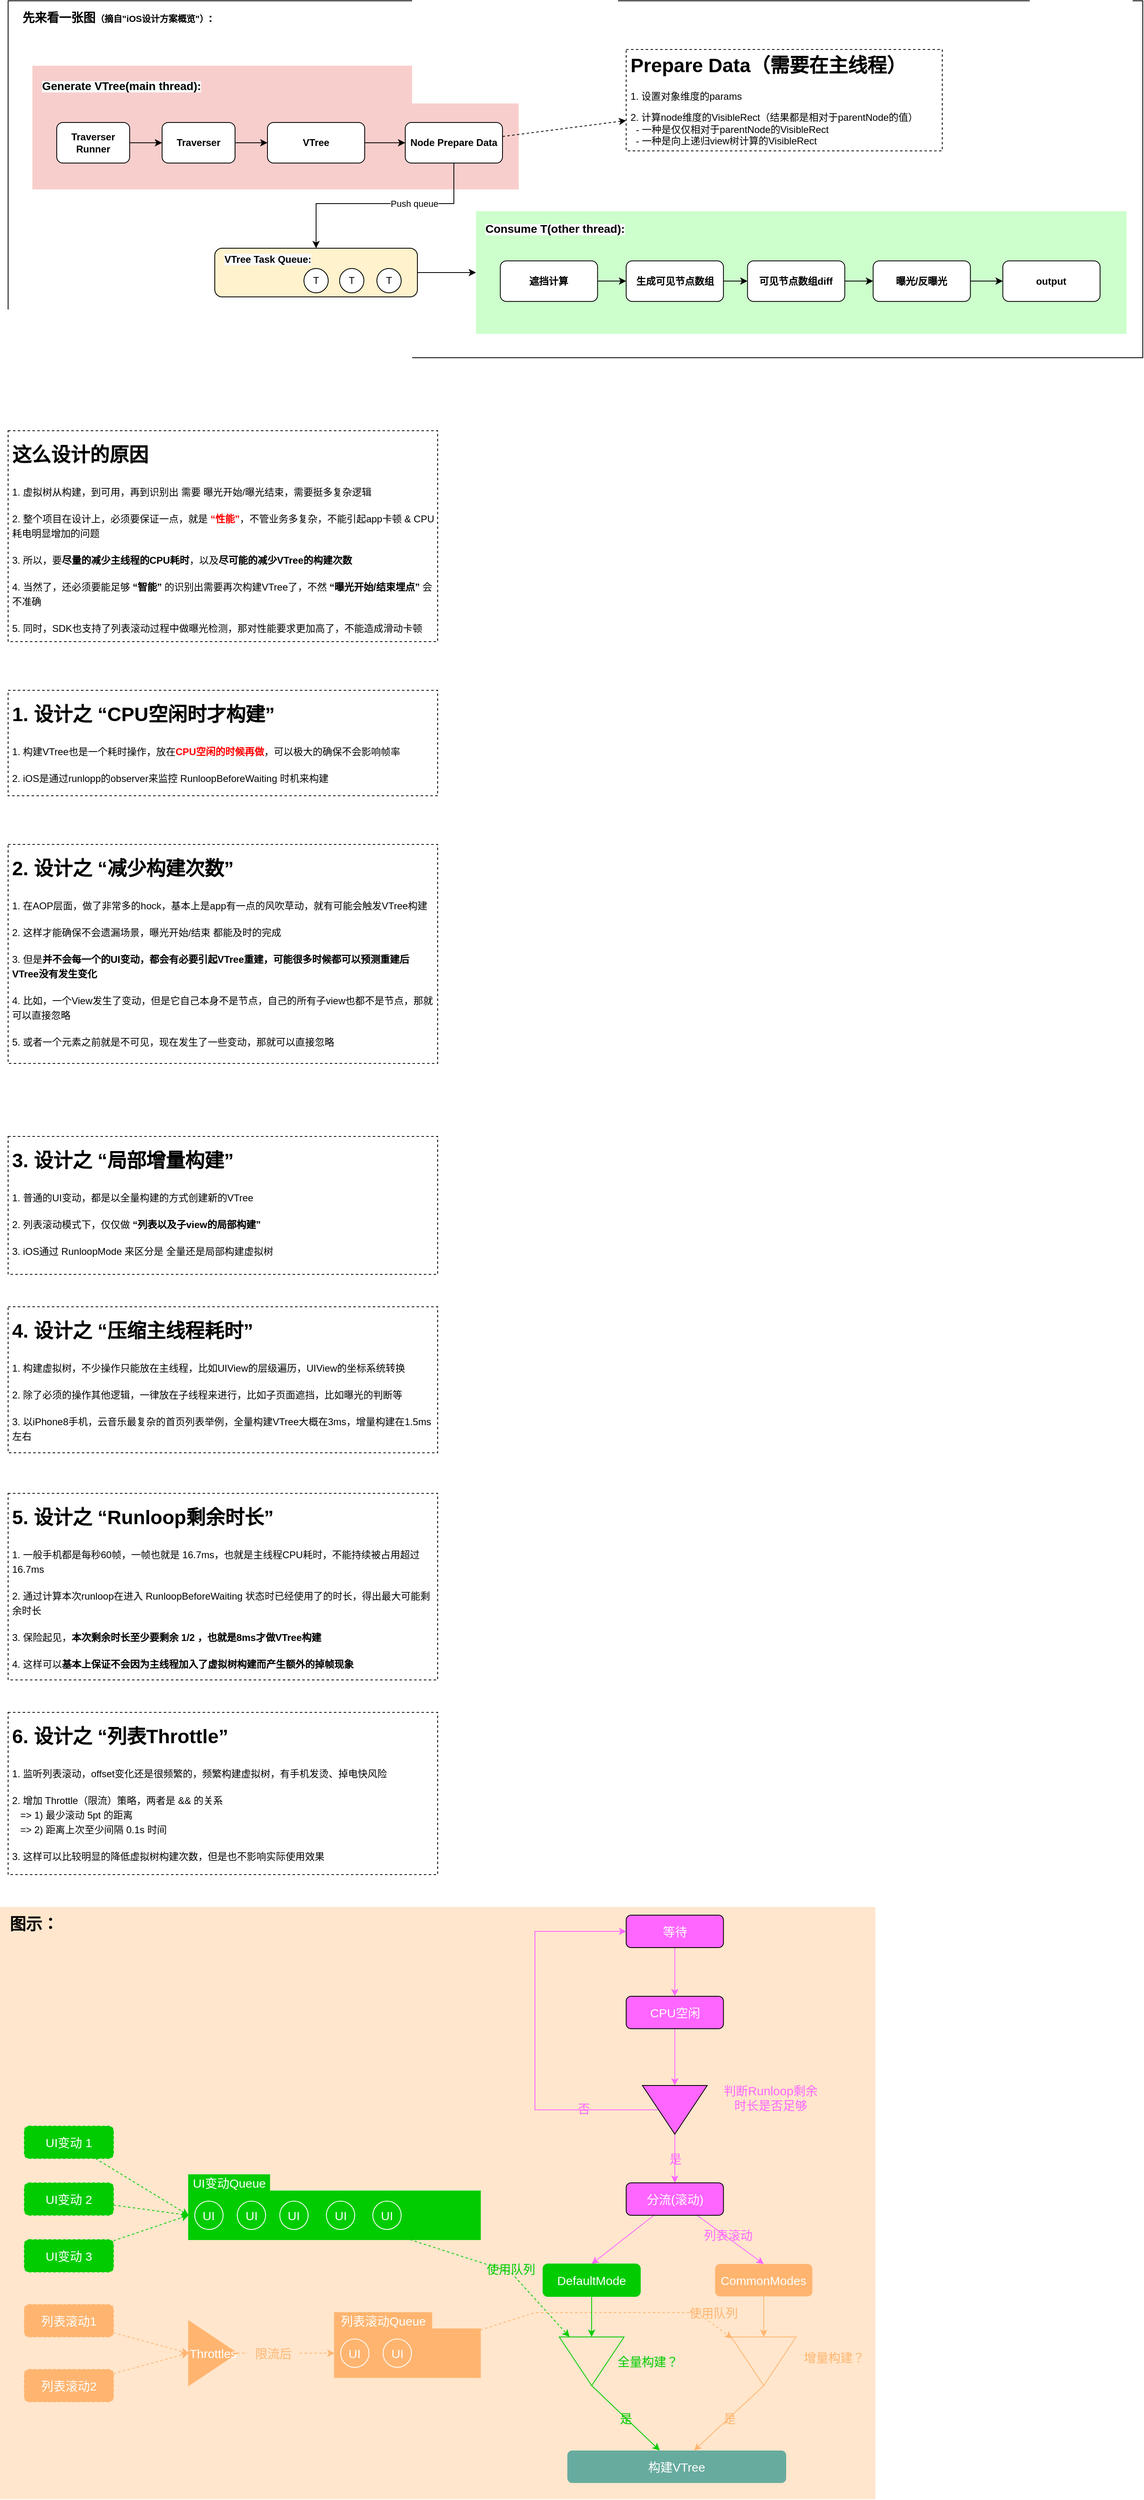 <mxfile version="20.2.3" type="device"><diagram id="L4FBNL-UVDjdbO8Y7trN" name="Page-1"><mxGraphModel dx="1193" dy="852" grid="1" gridSize="10" guides="1" tooltips="1" connect="1" arrows="1" fold="1" page="1" pageScale="1" pageWidth="827" pageHeight="1169" math="0" shadow="0"><root><mxCell id="0"/><mxCell id="1" parent="0"/><mxCell id="hzlUUfZDoiTQ5_s8J0j7-102" value="" style="rounded=0;whiteSpace=wrap;html=1;fontSize=15;align=center;strokeColor=none;fillColor=#FFE6CC;" parent="1" vertex="1"><mxGeometry x="30" y="2390" width="1080" height="730" as="geometry"/></mxCell><mxCell id="hzlUUfZDoiTQ5_s8J0j7-34" value="" style="rounded=0;whiteSpace=wrap;html=1;" parent="1" vertex="1"><mxGeometry x="40" y="40" width="1400" height="440" as="geometry"/></mxCell><mxCell id="hzlUUfZDoiTQ5_s8J0j7-2" value="&lt;b style=&quot;font-size: 15px&quot;&gt;先来看一张图&lt;/b&gt;&lt;b&gt;&lt;font style=&quot;font-size: 11px&quot;&gt;（摘自&quot;iOS设计方案概览&quot;）&lt;/font&gt;&lt;/b&gt;&lt;b style=&quot;font-size: 15px&quot;&gt;:&lt;/b&gt;" style="text;html=1;strokeColor=none;fillColor=none;align=center;verticalAlign=middle;whiteSpace=wrap;rounded=0;fontSize=15;" parent="1" vertex="1"><mxGeometry x="40" y="40" width="270" height="40" as="geometry"/></mxCell><mxCell id="hzlUUfZDoiTQ5_s8J0j7-4" value="" style="rounded=0;whiteSpace=wrap;html=1;dashed=1;fillColor=#F8CECC;strokeColor=none;" parent="1" vertex="1"><mxGeometry x="70" y="120" width="600" height="152.5" as="geometry"/></mxCell><mxCell id="hzlUUfZDoiTQ5_s8J0j7-5" style="edgeStyle=orthogonalEdgeStyle;rounded=0;orthogonalLoop=1;jettySize=auto;html=1;" parent="1" source="hzlUUfZDoiTQ5_s8J0j7-6" target="hzlUUfZDoiTQ5_s8J0j7-8" edge="1"><mxGeometry relative="1" as="geometry"/></mxCell><mxCell id="hzlUUfZDoiTQ5_s8J0j7-6" value="&lt;b&gt;Traverser&lt;br&gt;Runner&lt;/b&gt;" style="rounded=1;whiteSpace=wrap;html=1;" parent="1" vertex="1"><mxGeometry x="100" y="190" width="90" height="50" as="geometry"/></mxCell><mxCell id="hzlUUfZDoiTQ5_s8J0j7-7" style="edgeStyle=orthogonalEdgeStyle;rounded=0;orthogonalLoop=1;jettySize=auto;html=1;" parent="1" source="hzlUUfZDoiTQ5_s8J0j7-8" target="hzlUUfZDoiTQ5_s8J0j7-12" edge="1"><mxGeometry relative="1" as="geometry"/></mxCell><mxCell id="hzlUUfZDoiTQ5_s8J0j7-8" value="&lt;b&gt;Traverser&lt;/b&gt;" style="rounded=1;whiteSpace=wrap;html=1;" parent="1" vertex="1"><mxGeometry x="230" y="190" width="90" height="50" as="geometry"/></mxCell><mxCell id="hzlUUfZDoiTQ5_s8J0j7-9" style="edgeStyle=elbowEdgeStyle;rounded=0;orthogonalLoop=1;jettySize=auto;html=1;entryX=0.5;entryY=0;entryDx=0;entryDy=0;elbow=vertical;exitX=0.5;exitY=1;exitDx=0;exitDy=0;" parent="1" source="hzlUUfZDoiTQ5_s8J0j7-24" target="hzlUUfZDoiTQ5_s8J0j7-14" edge="1"><mxGeometry relative="1" as="geometry"><Array as="points"><mxPoint x="510" y="290"/><mxPoint x="570" y="300"/></Array></mxGeometry></mxCell><mxCell id="hzlUUfZDoiTQ5_s8J0j7-10" value="Push queue" style="edgeLabel;html=1;align=center;verticalAlign=middle;resizable=0;points=[];" parent="hzlUUfZDoiTQ5_s8J0j7-9" vertex="1" connectable="0"><mxGeometry x="-0.17" relative="1" as="geometry"><mxPoint x="15" as="offset"/></mxGeometry></mxCell><mxCell id="hzlUUfZDoiTQ5_s8J0j7-11" style="edgeStyle=elbowEdgeStyle;rounded=0;orthogonalLoop=1;jettySize=auto;elbow=vertical;html=1;" parent="1" source="hzlUUfZDoiTQ5_s8J0j7-12" target="hzlUUfZDoiTQ5_s8J0j7-24" edge="1"><mxGeometry relative="1" as="geometry"/></mxCell><mxCell id="hzlUUfZDoiTQ5_s8J0j7-12" value="&lt;b&gt;VTree&lt;/b&gt;" style="rounded=1;whiteSpace=wrap;html=1;" parent="1" vertex="1"><mxGeometry x="360" y="190" width="120" height="50" as="geometry"/></mxCell><mxCell id="hzlUUfZDoiTQ5_s8J0j7-13" style="edgeStyle=elbowEdgeStyle;rounded=0;orthogonalLoop=1;jettySize=auto;elbow=vertical;html=1;entryX=0;entryY=0.5;entryDx=0;entryDy=0;" parent="1" source="hzlUUfZDoiTQ5_s8J0j7-14" target="hzlUUfZDoiTQ5_s8J0j7-19" edge="1"><mxGeometry relative="1" as="geometry"/></mxCell><mxCell id="hzlUUfZDoiTQ5_s8J0j7-14" value="" style="rounded=1;whiteSpace=wrap;html=1;fillColor=#FFF2CC;" parent="1" vertex="1"><mxGeometry x="295" y="345" width="250" height="60" as="geometry"/></mxCell><mxCell id="hzlUUfZDoiTQ5_s8J0j7-15" value="&lt;b style=&quot;color: rgb(0 , 0 , 0) ; font-family: &amp;#34;helvetica&amp;#34; ; font-size: 12px ; font-style: normal ; letter-spacing: normal ; text-align: center ; text-indent: 0px ; text-transform: none ; word-spacing: 0px ; background-color: rgb(248 , 249 , 250)&quot;&gt;VTree Task Queue:&lt;/b&gt;" style="text;whiteSpace=wrap;html=1;" parent="1" vertex="1"><mxGeometry x="305" y="345" width="130" height="30" as="geometry"/></mxCell><mxCell id="hzlUUfZDoiTQ5_s8J0j7-16" value="T" style="ellipse;whiteSpace=wrap;html=1;aspect=fixed;" parent="1" vertex="1"><mxGeometry x="405" y="370" width="30" height="30" as="geometry"/></mxCell><mxCell id="hzlUUfZDoiTQ5_s8J0j7-17" value="T" style="ellipse;whiteSpace=wrap;html=1;aspect=fixed;" parent="1" vertex="1"><mxGeometry x="449" y="370" width="30" height="30" as="geometry"/></mxCell><mxCell id="hzlUUfZDoiTQ5_s8J0j7-18" value="T" style="ellipse;whiteSpace=wrap;html=1;aspect=fixed;" parent="1" vertex="1"><mxGeometry x="495" y="370" width="30" height="30" as="geometry"/></mxCell><mxCell id="hzlUUfZDoiTQ5_s8J0j7-19" value="" style="rounded=0;whiteSpace=wrap;html=1;dashed=1;fillColor=#CCFFCC;strokeColor=none;" parent="1" vertex="1"><mxGeometry x="617.3" y="299.38" width="802.7" height="151.25" as="geometry"/></mxCell><mxCell id="hzlUUfZDoiTQ5_s8J0j7-20" value="&lt;b style=&quot;color: rgb(0 , 0 , 0) ; font-family: &amp;#34;helvetica&amp;#34; ; font-style: normal ; letter-spacing: normal ; text-align: center ; text-indent: 0px ; text-transform: none ; word-spacing: 0px ; background-color: rgb(248 , 249 , 250)&quot;&gt;&lt;font style=&quot;font-size: 14px&quot;&gt;Consume T(other thread):&lt;/font&gt;&lt;/b&gt;" style="text;whiteSpace=wrap;html=1;" parent="1" vertex="1"><mxGeometry x="627.3" y="305.63" width="220" height="30" as="geometry"/></mxCell><mxCell id="hzlUUfZDoiTQ5_s8J0j7-21" style="edgeStyle=elbowEdgeStyle;rounded=0;orthogonalLoop=1;jettySize=auto;elbow=vertical;html=1;" parent="1" source="hzlUUfZDoiTQ5_s8J0j7-22" target="hzlUUfZDoiTQ5_s8J0j7-27" edge="1"><mxGeometry relative="1" as="geometry"/></mxCell><mxCell id="hzlUUfZDoiTQ5_s8J0j7-22" value="&lt;b&gt;遮挡计算&lt;/b&gt;" style="rounded=1;whiteSpace=wrap;html=1;" parent="1" vertex="1"><mxGeometry x="647.3" y="360.63" width="120" height="50" as="geometry"/></mxCell><mxCell id="hzlUUfZDoiTQ5_s8J0j7-23" style="rounded=0;orthogonalLoop=1;jettySize=auto;html=1;dashed=1;" parent="1" source="hzlUUfZDoiTQ5_s8J0j7-24" target="hzlUUfZDoiTQ5_s8J0j7-33" edge="1"><mxGeometry relative="1" as="geometry"/></mxCell><mxCell id="hzlUUfZDoiTQ5_s8J0j7-24" value="&lt;b&gt;Node Prepare Data&lt;/b&gt;" style="rounded=1;whiteSpace=wrap;html=1;" parent="1" vertex="1"><mxGeometry x="530" y="190" width="120" height="50" as="geometry"/></mxCell><mxCell id="hzlUUfZDoiTQ5_s8J0j7-25" value="&lt;b style=&quot;color: rgb(0 , 0 , 0) ; font-family: &amp;#34;helvetica&amp;#34; ; font-style: normal ; letter-spacing: normal ; text-align: center ; text-indent: 0px ; text-transform: none ; word-spacing: 0px ; background-color: rgb(248 , 249 , 250)&quot;&gt;&lt;font style=&quot;font-size: 14px&quot;&gt;Generate VTree(main thread):&lt;/font&gt;&lt;/b&gt;" style="text;whiteSpace=wrap;html=1;" parent="1" vertex="1"><mxGeometry x="80" y="130" width="200" height="30" as="geometry"/></mxCell><mxCell id="hzlUUfZDoiTQ5_s8J0j7-26" style="edgeStyle=elbowEdgeStyle;rounded=0;orthogonalLoop=1;jettySize=auto;elbow=vertical;html=1;" parent="1" source="hzlUUfZDoiTQ5_s8J0j7-27" target="hzlUUfZDoiTQ5_s8J0j7-29" edge="1"><mxGeometry relative="1" as="geometry"/></mxCell><mxCell id="hzlUUfZDoiTQ5_s8J0j7-27" value="&lt;b&gt;生成可见节点数组&lt;/b&gt;" style="rounded=1;whiteSpace=wrap;html=1;" parent="1" vertex="1"><mxGeometry x="802.6" y="360.63" width="120" height="50" as="geometry"/></mxCell><mxCell id="hzlUUfZDoiTQ5_s8J0j7-28" style="edgeStyle=elbowEdgeStyle;rounded=0;orthogonalLoop=1;jettySize=auto;elbow=vertical;html=1;" parent="1" source="hzlUUfZDoiTQ5_s8J0j7-29" target="hzlUUfZDoiTQ5_s8J0j7-31" edge="1"><mxGeometry relative="1" as="geometry"/></mxCell><mxCell id="hzlUUfZDoiTQ5_s8J0j7-29" value="&lt;b&gt;可见节点数组diff&lt;/b&gt;" style="rounded=1;whiteSpace=wrap;html=1;" parent="1" vertex="1"><mxGeometry x="952.3" y="360.63" width="120" height="50" as="geometry"/></mxCell><mxCell id="hzlUUfZDoiTQ5_s8J0j7-30" style="edgeStyle=elbowEdgeStyle;rounded=0;orthogonalLoop=1;jettySize=auto;elbow=vertical;html=1;" parent="1" source="hzlUUfZDoiTQ5_s8J0j7-31" target="hzlUUfZDoiTQ5_s8J0j7-32" edge="1"><mxGeometry relative="1" as="geometry"/></mxCell><mxCell id="hzlUUfZDoiTQ5_s8J0j7-31" value="&lt;b&gt;曝光/反曝光&lt;/b&gt;" style="rounded=1;whiteSpace=wrap;html=1;" parent="1" vertex="1"><mxGeometry x="1107.3" y="360.63" width="120" height="50" as="geometry"/></mxCell><mxCell id="hzlUUfZDoiTQ5_s8J0j7-32" value="&lt;b&gt;output&lt;/b&gt;" style="rounded=1;whiteSpace=wrap;html=1;" parent="1" vertex="1"><mxGeometry x="1267.3" y="360.63" width="120" height="50" as="geometry"/></mxCell><mxCell id="hzlUUfZDoiTQ5_s8J0j7-33" value="&lt;h1&gt;Prepare Data（需要在主线程）&lt;/h1&gt;&lt;p&gt;1. 设置对象维度的params&lt;/p&gt;&lt;p&gt;2. 计算node维度的VisibleRect（结果都是相对于parentNode的值）&lt;br&gt;&amp;nbsp; - 一种是仅仅相对于parentNode的VisibleRect&lt;br&gt;&amp;nbsp; - 一种是向上递归view树计算的VisibleRect&lt;/p&gt;" style="text;html=1;fillColor=none;spacing=5;spacingTop=-20;whiteSpace=wrap;overflow=hidden;rounded=0;dashed=1;strokeColor=#000000;" parent="1" vertex="1"><mxGeometry x="802.6" y="100" width="390" height="125" as="geometry"/></mxCell><mxCell id="hzlUUfZDoiTQ5_s8J0j7-35" value="&lt;h1&gt;&lt;font style=&quot;font-size: 24px&quot;&gt;这么设计的原因&lt;/font&gt;&lt;/h1&gt;&lt;p&gt;&lt;font style=&quot;font-size: 12px&quot;&gt;1. 虚拟树从构建，到可用，再到识别出 需要 曝光开始/曝光结束，需要挺多复杂逻辑&lt;/font&gt;&lt;/p&gt;&lt;p&gt;&lt;font style=&quot;font-size: 12px&quot;&gt;2. 整个项目在设计上，必须要保证一点，就是 &lt;font color=&quot;#ff0000&quot; style=&quot;font-weight: bold&quot;&gt;“性能”&lt;/font&gt;，不管业务多复杂，不能引起app卡顿 &amp;amp; CPU耗电明显增加的问题&lt;/font&gt;&lt;/p&gt;&lt;p&gt;&lt;font style=&quot;font-size: 12px&quot;&gt;3. 所以，要&lt;b&gt;尽量的减少主线程的CPU耗时&lt;/b&gt;，以及&lt;b&gt;尽可能的减少VTree的构建次数&lt;/b&gt;&lt;/font&gt;&lt;/p&gt;&lt;p&gt;&lt;font style=&quot;font-size: 12px&quot;&gt;4. 当然了，还必须要能足够 &lt;b&gt;“智能”&lt;/b&gt; 的识别出需要再次构建VTree了，不然 &lt;b&gt;“曝光开始/结束埋点”&lt;/b&gt; 会不准确&lt;/font&gt;&lt;/p&gt;&lt;p&gt;&lt;font style=&quot;font-size: 12px&quot;&gt;5. 同时，SDK也支持了列表滚动过程中做曝光检测，那对性能要求更加高了，不能造成滑动卡顿&lt;/font&gt;&lt;/p&gt;" style="text;html=1;fillColor=none;spacing=5;spacingTop=-20;whiteSpace=wrap;overflow=hidden;rounded=0;fontSize=15;align=left;strokeColor=#000000;dashed=1;" parent="1" vertex="1"><mxGeometry x="40" y="570" width="530" height="260" as="geometry"/></mxCell><mxCell id="hzlUUfZDoiTQ5_s8J0j7-36" value="&lt;h1&gt;&lt;font style=&quot;font-size: 24px&quot;&gt;1. 设计之 “CPU空闲时才构建”&lt;/font&gt;&lt;/h1&gt;&lt;p&gt;&lt;font style=&quot;font-size: 12px&quot;&gt;1. 构建VTree也是一个耗时操作，放在&lt;b&gt;&lt;font color=&quot;#ff0000&quot;&gt;CPU空闲的时候再做&lt;/font&gt;&lt;/b&gt;，可以极大的确保不会影响帧率&lt;/font&gt;&lt;/p&gt;&lt;p&gt;&lt;font style=&quot;font-size: 12px&quot;&gt;2. iOS是通过runlopp的observer来监控 RunloopBeforeWaiting 时机来构建&lt;/font&gt;&lt;/p&gt;" style="text;html=1;fillColor=none;spacing=5;spacingTop=-20;whiteSpace=wrap;overflow=hidden;rounded=0;fontSize=15;align=left;strokeColor=#000000;dashed=1;" parent="1" vertex="1"><mxGeometry x="40" y="890" width="530" height="130" as="geometry"/></mxCell><mxCell id="hzlUUfZDoiTQ5_s8J0j7-37" value="&lt;h1&gt;&lt;font style=&quot;font-size: 24px&quot;&gt;2. 设计之 “减少构建次数”&lt;/font&gt;&lt;/h1&gt;&lt;p&gt;&lt;font style=&quot;font-size: 12px&quot;&gt;1. 在AOP层面，做了非常多的hock，基本上是app有一点的风吹草动，就有可能会触发VTree构建&lt;/font&gt;&lt;/p&gt;&lt;p&gt;&lt;font style=&quot;font-size: 12px&quot;&gt;2. 这样才能确保不会遗漏场景，曝光开始/结束 都能及时的完成&lt;/font&gt;&lt;/p&gt;&lt;p&gt;&lt;font style=&quot;font-size: 12px&quot;&gt;3. 但是&lt;b&gt;并不会每一个的UI变动，都会有必要引起VTree重建，可能很多时候都可以预测重建后VTree没有发生变化&lt;/b&gt;&lt;/font&gt;&lt;/p&gt;&lt;p&gt;&lt;font style=&quot;font-size: 12px&quot;&gt;4. 比如，一个View发生了变动，但是它自己本身不是节点，自己的所有子view也都不是节点，那就可以直接忽略&lt;/font&gt;&lt;/p&gt;&lt;p&gt;&lt;font style=&quot;font-size: 12px&quot;&gt;5. 或者一个元素之前就是不可见，现在发生了一些变动，那就可以直接忽略&lt;/font&gt;&lt;/p&gt;" style="text;html=1;fillColor=none;spacing=5;spacingTop=-20;whiteSpace=wrap;overflow=hidden;rounded=0;fontSize=15;align=left;strokeColor=#000000;dashed=1;" parent="1" vertex="1"><mxGeometry x="40" y="1080" width="530" height="270" as="geometry"/></mxCell><mxCell id="hzlUUfZDoiTQ5_s8J0j7-38" value="&lt;h1&gt;&lt;font style=&quot;font-size: 24px&quot;&gt;3. 设计之 “局部增量构建”&lt;/font&gt;&lt;/h1&gt;&lt;p&gt;&lt;font style=&quot;font-size: 12px&quot;&gt;1. 普通的UI变动，都是以全量构建的方式创建新的VTree&lt;/font&gt;&lt;/p&gt;&lt;p&gt;&lt;font style=&quot;font-size: 12px&quot;&gt;2. 列表滚动模式下，仅仅做 &lt;b&gt;“列表以及子view的局部构建”&amp;nbsp;&lt;/b&gt;&lt;/font&gt;&lt;/p&gt;&lt;p&gt;&lt;font style=&quot;font-size: 12px&quot;&gt;3. iOS通过 RunloopMode 来区分是 全量还是局部构建虚拟树&lt;/font&gt;&lt;/p&gt;" style="text;html=1;fillColor=none;spacing=5;spacingTop=-20;whiteSpace=wrap;overflow=hidden;rounded=0;fontSize=15;align=left;strokeColor=#000000;dashed=1;" parent="1" vertex="1"><mxGeometry x="40" y="1440" width="530" height="170" as="geometry"/></mxCell><mxCell id="hzlUUfZDoiTQ5_s8J0j7-39" value="&lt;h1&gt;&lt;font style=&quot;font-size: 24px&quot;&gt;4. 设计之 “压缩主线程耗时”&lt;/font&gt;&lt;/h1&gt;&lt;p&gt;&lt;font style=&quot;font-size: 12px&quot;&gt;1. 构建虚拟树，不少操作只能放在主线程，比如UIView的层级遍历，UIView的坐标系统转换&lt;br&gt;&lt;/font&gt;&lt;/p&gt;&lt;p&gt;&lt;font style=&quot;font-size: 12px&quot;&gt;2. 除了必须的操作其他逻辑，一律放在子线程来进行，比如子页面遮挡，比如曝光的判断等&lt;/font&gt;&lt;/p&gt;&lt;p&gt;&lt;font style=&quot;font-size: 12px&quot;&gt;3. 以iPhone8手机，云音乐最复杂的首页列表举例，全量构建VTree大概在3ms，增量构建在1.5ms左右&lt;/font&gt;&lt;/p&gt;" style="text;html=1;fillColor=none;spacing=5;spacingTop=-20;whiteSpace=wrap;overflow=hidden;rounded=0;fontSize=15;align=left;strokeColor=#000000;dashed=1;" parent="1" vertex="1"><mxGeometry x="40" y="1650" width="530" height="180" as="geometry"/></mxCell><mxCell id="hzlUUfZDoiTQ5_s8J0j7-40" value="&lt;h1&gt;&lt;font style=&quot;font-size: 24px&quot;&gt;5. 设计之 “Runloop剩余时长”&lt;/font&gt;&lt;/h1&gt;&lt;p&gt;&lt;font style=&quot;font-size: 12px&quot;&gt;1. 一般手机都是每秒60帧，一帧也就是 16.7ms，也就是主线程CPU耗时，不能持续被占用超过16.7ms&lt;/font&gt;&lt;/p&gt;&lt;p&gt;&lt;font style=&quot;font-size: 12px&quot;&gt;2. 通过计算本次runloop在进入 RunloopBeforeWaiting 状态时已经使用了的时长，得出最大可能剩余时长&lt;/font&gt;&lt;/p&gt;&lt;p&gt;&lt;font style=&quot;font-size: 12px&quot;&gt;3. 保险起见，&lt;b&gt;本次剩余时长至少要剩余 1/2 ，也就是8ms才做VTree构建&lt;/b&gt;&lt;/font&gt;&lt;/p&gt;&lt;p&gt;&lt;font style=&quot;font-size: 12px&quot;&gt;4. 这样可以&lt;b&gt;基本上保证不会因为主线程加入了虚拟树构建而产生额外的掉帧现象&lt;/b&gt;&lt;/font&gt;&lt;/p&gt;" style="text;html=1;fillColor=none;spacing=5;spacingTop=-20;whiteSpace=wrap;overflow=hidden;rounded=0;fontSize=15;align=left;strokeColor=#000000;dashed=1;" parent="1" vertex="1"><mxGeometry x="40" y="1880" width="530" height="230" as="geometry"/></mxCell><mxCell id="hzlUUfZDoiTQ5_s8J0j7-61" style="rounded=0;orthogonalLoop=1;jettySize=auto;html=1;entryX=0;entryY=0.5;entryDx=0;entryDy=0;fontSize=15;dashed=1;fontColor=#FFFFFF;labelBackgroundColor=#ffffff;strokeColor=#00CC00;" parent="1" source="hzlUUfZDoiTQ5_s8J0j7-41" target="hzlUUfZDoiTQ5_s8J0j7-46" edge="1"><mxGeometry relative="1" as="geometry"/></mxCell><mxCell id="hzlUUfZDoiTQ5_s8J0j7-41" value="UI变动 1" style="rounded=1;whiteSpace=wrap;html=1;dashed=1;fontSize=15;align=center;fontColor=#FFFFFF;labelBackgroundColor=none;strokeColor=#00CC00;fillColor=#00CC00;" parent="1" vertex="1"><mxGeometry x="60.0" y="2660" width="110" height="40" as="geometry"/></mxCell><mxCell id="hzlUUfZDoiTQ5_s8J0j7-62" style="edgeStyle=none;rounded=0;orthogonalLoop=1;jettySize=auto;html=1;entryX=0;entryY=0.5;entryDx=0;entryDy=0;dashed=1;fontSize=15;fontColor=#FFFFFF;labelBackgroundColor=#ffffff;strokeColor=#00CC00;" parent="1" source="hzlUUfZDoiTQ5_s8J0j7-42" target="hzlUUfZDoiTQ5_s8J0j7-46" edge="1"><mxGeometry relative="1" as="geometry"/></mxCell><mxCell id="hzlUUfZDoiTQ5_s8J0j7-42" value="UI变动 2" style="rounded=1;whiteSpace=wrap;html=1;dashed=1;fontSize=15;align=center;fontColor=#FFFFFF;labelBackgroundColor=none;strokeColor=#00CC00;fillColor=#00CC00;" parent="1" vertex="1"><mxGeometry x="60.0" y="2730" width="110" height="40" as="geometry"/></mxCell><mxCell id="hzlUUfZDoiTQ5_s8J0j7-63" style="edgeStyle=none;rounded=0;orthogonalLoop=1;jettySize=auto;html=1;entryX=0;entryY=0.5;entryDx=0;entryDy=0;dashed=1;fontSize=15;fontColor=#FFFFFF;labelBackgroundColor=#ffffff;strokeColor=#00CC00;" parent="1" source="hzlUUfZDoiTQ5_s8J0j7-43" target="hzlUUfZDoiTQ5_s8J0j7-46" edge="1"><mxGeometry relative="1" as="geometry"/></mxCell><mxCell id="hzlUUfZDoiTQ5_s8J0j7-43" value="UI变动 3" style="rounded=1;whiteSpace=wrap;html=1;dashed=1;fontSize=15;align=center;fontColor=#FFFFFF;labelBackgroundColor=none;strokeColor=#00CC00;fillColor=#00CC00;" parent="1" vertex="1"><mxGeometry x="60.0" y="2800" width="110" height="40" as="geometry"/></mxCell><mxCell id="hzlUUfZDoiTQ5_s8J0j7-64" style="edgeStyle=none;rounded=0;orthogonalLoop=1;jettySize=auto;html=1;entryX=0;entryY=0.5;entryDx=0;entryDy=0;dashed=1;fontSize=15;strokeColor=#FFB570;fontColor=#FFFFFF;" parent="1" source="hzlUUfZDoiTQ5_s8J0j7-44" target="hzlUUfZDoiTQ5_s8J0j7-66" edge="1"><mxGeometry relative="1" as="geometry"/></mxCell><mxCell id="hzlUUfZDoiTQ5_s8J0j7-44" value="列表滚动1" style="rounded=1;whiteSpace=wrap;html=1;dashed=1;fontSize=15;align=center;strokeColor=#FFB570;fillColor=#FFB570;fontColor=#FFFFFF;" parent="1" vertex="1"><mxGeometry x="60.0" y="2880" width="110" height="40" as="geometry"/></mxCell><mxCell id="hzlUUfZDoiTQ5_s8J0j7-65" style="edgeStyle=none;rounded=0;orthogonalLoop=1;jettySize=auto;html=1;entryX=0;entryY=0.5;entryDx=0;entryDy=0;dashed=1;fontSize=15;strokeColor=#FFB570;fontColor=#FFFFFF;" parent="1" source="hzlUUfZDoiTQ5_s8J0j7-45" target="hzlUUfZDoiTQ5_s8J0j7-66" edge="1"><mxGeometry relative="1" as="geometry"/></mxCell><mxCell id="hzlUUfZDoiTQ5_s8J0j7-45" value="列表滚动2" style="rounded=1;whiteSpace=wrap;html=1;dashed=1;fontSize=15;align=center;strokeColor=#FFB570;fillColor=#FFB570;fontColor=#FFFFFF;" parent="1" vertex="1"><mxGeometry x="60.0" y="2960" width="110" height="40" as="geometry"/></mxCell><mxCell id="hzlUUfZDoiTQ5_s8J0j7-96" style="edgeStyle=none;rounded=0;orthogonalLoop=1;jettySize=auto;html=1;fontSize=15;dashed=1;strokeColor=#00CC00;" parent="1" source="hzlUUfZDoiTQ5_s8J0j7-46" target="hzlUUfZDoiTQ5_s8J0j7-89" edge="1"><mxGeometry relative="1" as="geometry"><Array as="points"><mxPoint x="660" y="2840"/></Array></mxGeometry></mxCell><mxCell id="hzlUUfZDoiTQ5_s8J0j7-97" value="使用队列" style="edgeLabel;html=1;align=center;verticalAlign=middle;resizable=0;points=[];fontSize=15;labelBackgroundColor=none;fontColor=#00CC00;" parent="hzlUUfZDoiTQ5_s8J0j7-96" vertex="1" connectable="0"><mxGeometry x="0.081" y="4" relative="1" as="geometry"><mxPoint as="offset"/></mxGeometry></mxCell><mxCell id="hzlUUfZDoiTQ5_s8J0j7-46" value="" style="rounded=0;whiteSpace=wrap;html=1;fontSize=15;align=center;fontColor=#FFFFFF;labelBackgroundColor=none;strokeColor=#00CC00;fillColor=#00CC00;" parent="1" vertex="1"><mxGeometry x="262.7" y="2740" width="360" height="60" as="geometry"/></mxCell><mxCell id="hzlUUfZDoiTQ5_s8J0j7-47" value="UI" style="ellipse;whiteSpace=wrap;html=1;aspect=fixed;fontSize=15;align=center;fontColor=#FFFFFF;labelBackgroundColor=none;fillColor=#00CC00;strokeColor=#FFFFFF;" parent="1" vertex="1"><mxGeometry x="270.3" y="2752.5" width="35" height="35" as="geometry"/></mxCell><mxCell id="hzlUUfZDoiTQ5_s8J0j7-48" value="UI" style="ellipse;whiteSpace=wrap;html=1;aspect=fixed;fontSize=15;align=center;fontColor=#FFFFFF;labelBackgroundColor=none;fillColor=#00CC00;strokeColor=#FFFFFF;" parent="1" vertex="1"><mxGeometry x="432.7" y="2752.5" width="35" height="35" as="geometry"/></mxCell><mxCell id="hzlUUfZDoiTQ5_s8J0j7-49" value="UI" style="ellipse;whiteSpace=wrap;html=1;aspect=fixed;fontSize=15;align=center;fontColor=#FFFFFF;labelBackgroundColor=none;fillColor=#00CC00;strokeColor=#FFFFFF;" parent="1" vertex="1"><mxGeometry x="322.7" y="2752.5" width="35" height="35" as="geometry"/></mxCell><mxCell id="hzlUUfZDoiTQ5_s8J0j7-50" value="UI" style="ellipse;whiteSpace=wrap;html=1;aspect=fixed;fontSize=15;align=center;fontColor=#FFFFFF;labelBackgroundColor=none;fillColor=#00CC00;strokeColor=#FFFFFF;" parent="1" vertex="1"><mxGeometry x="375.2" y="2752.5" width="35" height="35" as="geometry"/></mxCell><mxCell id="hzlUUfZDoiTQ5_s8J0j7-51" value="UI" style="ellipse;whiteSpace=wrap;html=1;aspect=fixed;fontSize=15;align=center;fontColor=#FFFFFF;labelBackgroundColor=none;fillColor=#00CC00;strokeColor=#FFFFFF;" parent="1" vertex="1"><mxGeometry x="490" y="2752.5" width="35" height="35" as="geometry"/></mxCell><mxCell id="hzlUUfZDoiTQ5_s8J0j7-52" value="UI变动Queue" style="text;html=1;align=center;verticalAlign=middle;whiteSpace=wrap;rounded=0;fontSize=15;fontColor=#FFFFFF;labelBackgroundColor=none;strokeColor=#00CC00;fillColor=#00CC00;" parent="1" vertex="1"><mxGeometry x="262.7" y="2720" width="100" height="20" as="geometry"/></mxCell><mxCell id="hzlUUfZDoiTQ5_s8J0j7-98" style="edgeStyle=none;rounded=0;orthogonalLoop=1;jettySize=auto;html=1;dashed=1;fontSize=15;strokeColor=#FFB570;fontColor=#FFFFFF;" parent="1" source="hzlUUfZDoiTQ5_s8J0j7-53" target="hzlUUfZDoiTQ5_s8J0j7-88" edge="1"><mxGeometry relative="1" as="geometry"><Array as="points"><mxPoint x="690" y="2890"/><mxPoint x="890" y="2890"/></Array></mxGeometry></mxCell><mxCell id="hzlUUfZDoiTQ5_s8J0j7-53" value="" style="rounded=0;whiteSpace=wrap;html=1;fontSize=15;align=center;strokeColor=#FFB570;fontColor=#FFFFFF;fillColor=#FFB570;" parent="1" vertex="1"><mxGeometry x="442.7" y="2910" width="180" height="60" as="geometry"/></mxCell><mxCell id="hzlUUfZDoiTQ5_s8J0j7-54" value="UI" style="ellipse;whiteSpace=wrap;html=1;aspect=fixed;fontSize=15;align=center;fontColor=#FFFFFF;fillColor=#FFB570;strokeColor=#FFFFFF;" parent="1" vertex="1"><mxGeometry x="450.3" y="2922.5" width="35" height="35" as="geometry"/></mxCell><mxCell id="hzlUUfZDoiTQ5_s8J0j7-56" value="UI" style="ellipse;whiteSpace=wrap;html=1;aspect=fixed;fontSize=15;align=center;fontColor=#FFFFFF;fillColor=#FFB570;strokeColor=#FFFFFF;" parent="1" vertex="1"><mxGeometry x="502.7" y="2922.5" width="35" height="35" as="geometry"/></mxCell><mxCell id="hzlUUfZDoiTQ5_s8J0j7-59" value="列表滚动Queue" style="text;html=1;align=center;verticalAlign=middle;whiteSpace=wrap;rounded=0;fontSize=15;strokeColor=#FFB570;fontColor=#FFFFFF;fillColor=#FFB570;" parent="1" vertex="1"><mxGeometry x="442.7" y="2890" width="120" height="20" as="geometry"/></mxCell><mxCell id="hzlUUfZDoiTQ5_s8J0j7-60" value="&lt;h1&gt;&lt;font style=&quot;font-size: 24px&quot;&gt;6. 设计之 “列表Throttle”&lt;/font&gt;&lt;/h1&gt;&lt;p&gt;&lt;font style=&quot;font-size: 12px&quot;&gt;1. 监听列表滚动，offset变化还是很频繁的，频繁构建虚拟树，有手机发烫、掉电快风险&lt;/font&gt;&lt;/p&gt;&lt;p&gt;&lt;font style=&quot;font-size: 12px&quot;&gt;2. 增加 Throttle（限流）策略，两者是 &amp;amp;&amp;amp; 的关系&lt;br&gt;&amp;nbsp; &amp;nbsp;=&amp;gt; 1) 最少滚动 5pt 的距离&lt;br&gt;&amp;nbsp; &amp;nbsp;=&amp;gt; 2) 距离上次至少间隔 0.1s 时间&lt;/font&gt;&lt;/p&gt;&lt;p&gt;&lt;font style=&quot;font-size: 12px&quot;&gt;3. 这样可以比较明显的降低虚拟树构建次数，但是也不影响实际使用效果&lt;/font&gt;&lt;/p&gt;" style="text;html=1;fillColor=none;spacing=5;spacingTop=-20;whiteSpace=wrap;overflow=hidden;rounded=0;fontSize=15;align=left;strokeColor=#000000;dashed=1;" parent="1" vertex="1"><mxGeometry x="40" y="2150" width="530" height="200" as="geometry"/></mxCell><mxCell id="hzlUUfZDoiTQ5_s8J0j7-67" style="edgeStyle=none;rounded=0;orthogonalLoop=1;jettySize=auto;html=1;entryX=0;entryY=0.5;entryDx=0;entryDy=0;dashed=1;fontSize=15;startArrow=none;strokeColor=#FFB570;fontColor=#FFB570;" parent="1" source="hzlUUfZDoiTQ5_s8J0j7-68" target="hzlUUfZDoiTQ5_s8J0j7-53" edge="1"><mxGeometry relative="1" as="geometry"/></mxCell><mxCell id="hzlUUfZDoiTQ5_s8J0j7-66" value="Throttles" style="triangle;whiteSpace=wrap;html=1;fontSize=15;align=center;strokeColor=#FFB570;fontColor=#FFFFFF;fillColor=#FFB570;" parent="1" vertex="1"><mxGeometry x="262.7" y="2900" width="60" height="80" as="geometry"/></mxCell><mxCell id="hzlUUfZDoiTQ5_s8J0j7-68" value="限流后" style="text;html=1;fillColor=none;align=center;verticalAlign=middle;whiteSpace=wrap;rounded=0;fontSize=15;fontColor=#FFB570;" parent="1" vertex="1"><mxGeometry x="335.2" y="2930" width="64.8" height="20" as="geometry"/></mxCell><mxCell id="hzlUUfZDoiTQ5_s8J0j7-69" value="" style="edgeStyle=none;rounded=0;orthogonalLoop=1;jettySize=auto;html=1;entryX=0;entryY=0.5;entryDx=0;entryDy=0;dashed=1;fontSize=15;endArrow=none;strokeColor=#FFB570;" parent="1" source="hzlUUfZDoiTQ5_s8J0j7-66" target="hzlUUfZDoiTQ5_s8J0j7-68" edge="1"><mxGeometry relative="1" as="geometry"><mxPoint x="322.7" y="2940" as="sourcePoint"/><mxPoint x="442.7" y="2940" as="targetPoint"/></mxGeometry></mxCell><mxCell id="hzlUUfZDoiTQ5_s8J0j7-71" style="edgeStyle=none;rounded=0;orthogonalLoop=1;jettySize=auto;html=1;fontSize=15;fontColor=#FFFFFF;strokeColor=#FF66FF;" parent="1" source="hzlUUfZDoiTQ5_s8J0j7-76" target="hzlUUfZDoiTQ5_s8J0j7-70" edge="1"><mxGeometry relative="1" as="geometry"><mxPoint x="862.6" y="2410" as="sourcePoint"/></mxGeometry></mxCell><mxCell id="hzlUUfZDoiTQ5_s8J0j7-74" style="edgeStyle=none;rounded=0;orthogonalLoop=1;jettySize=auto;html=1;fontSize=15;fontColor=#FFFFFF;strokeColor=#FF66FF;" parent="1" source="hzlUUfZDoiTQ5_s8J0j7-70" target="hzlUUfZDoiTQ5_s8J0j7-73" edge="1"><mxGeometry relative="1" as="geometry"/></mxCell><mxCell id="hzlUUfZDoiTQ5_s8J0j7-70" value="CPU空闲" style="rounded=1;whiteSpace=wrap;html=1;fontSize=15;strokeColor=#000000;align=center;fontColor=#FFFFFF;fillColor=#FF66FF;" parent="1" vertex="1"><mxGeometry x="802.6" y="2500" width="120" height="40" as="geometry"/></mxCell><mxCell id="hzlUUfZDoiTQ5_s8J0j7-77" style="edgeStyle=none;rounded=0;orthogonalLoop=1;jettySize=auto;html=1;entryX=0;entryY=0.5;entryDx=0;entryDy=0;fontSize=15;fontColor=#FFFFFF;strokeColor=#FF66FF;" parent="1" source="hzlUUfZDoiTQ5_s8J0j7-73" target="hzlUUfZDoiTQ5_s8J0j7-76" edge="1"><mxGeometry relative="1" as="geometry"><Array as="points"><mxPoint x="690" y="2640"/><mxPoint x="690" y="2420"/></Array></mxGeometry></mxCell><mxCell id="hzlUUfZDoiTQ5_s8J0j7-78" value="否" style="edgeLabel;html=1;align=center;verticalAlign=middle;resizable=0;points=[];fontSize=15;labelBackgroundColor=none;fontColor=#FF66FF;" parent="hzlUUfZDoiTQ5_s8J0j7-77" vertex="1" connectable="0"><mxGeometry x="-0.618" y="-2" relative="1" as="geometry"><mxPoint as="offset"/></mxGeometry></mxCell><mxCell id="hzlUUfZDoiTQ5_s8J0j7-80" value="是" style="edgeStyle=none;rounded=0;orthogonalLoop=1;jettySize=auto;html=1;fontSize=15;strokeColor=#FF66FF;labelBackgroundColor=none;fontColor=#FF66FF;" parent="1" source="hzlUUfZDoiTQ5_s8J0j7-73" target="hzlUUfZDoiTQ5_s8J0j7-79" edge="1"><mxGeometry relative="1" as="geometry"/></mxCell><mxCell id="hzlUUfZDoiTQ5_s8J0j7-73" value="" style="triangle;whiteSpace=wrap;html=1;fontSize=15;strokeColor=#000000;align=center;rotation=90;fontColor=#FFFFFF;fillColor=#FF66FF;" parent="1" vertex="1"><mxGeometry x="832.6" y="2600" width="60" height="80" as="geometry"/></mxCell><mxCell id="hzlUUfZDoiTQ5_s8J0j7-75" value="判断Runloop剩余&lt;br&gt;时长是否足够" style="text;html=1;strokeColor=none;fillColor=none;align=center;verticalAlign=middle;whiteSpace=wrap;rounded=0;fontSize=15;fontColor=#FF66FF;" parent="1" vertex="1"><mxGeometry x="912.3" y="2600" width="137.7" height="50" as="geometry"/></mxCell><mxCell id="hzlUUfZDoiTQ5_s8J0j7-76" value="等待" style="rounded=1;whiteSpace=wrap;html=1;fontSize=15;strokeColor=#000000;align=center;fontColor=#FFFFFF;fillColor=#FF66FF;" parent="1" vertex="1"><mxGeometry x="802.6" y="2400" width="120" height="40" as="geometry"/></mxCell><mxCell id="hzlUUfZDoiTQ5_s8J0j7-83" style="edgeStyle=none;rounded=0;orthogonalLoop=1;jettySize=auto;html=1;entryX=0.5;entryY=0;entryDx=0;entryDy=0;fontSize=15;strokeColor=#FF66FF;" parent="1" source="hzlUUfZDoiTQ5_s8J0j7-79" target="hzlUUfZDoiTQ5_s8J0j7-81" edge="1"><mxGeometry relative="1" as="geometry"/></mxCell><mxCell id="hzlUUfZDoiTQ5_s8J0j7-84" style="edgeStyle=none;rounded=0;orthogonalLoop=1;jettySize=auto;html=1;entryX=0.5;entryY=0;entryDx=0;entryDy=0;fontSize=15;strokeColor=#FF66FF;" parent="1" source="hzlUUfZDoiTQ5_s8J0j7-79" target="hzlUUfZDoiTQ5_s8J0j7-82" edge="1"><mxGeometry relative="1" as="geometry"/></mxCell><mxCell id="hzlUUfZDoiTQ5_s8J0j7-85" value="列表滚动" style="edgeLabel;html=1;align=center;verticalAlign=middle;resizable=0;points=[];fontSize=15;fontColor=#FF66FF;labelBackgroundColor=none;" parent="hzlUUfZDoiTQ5_s8J0j7-84" vertex="1" connectable="0"><mxGeometry x="-0.12" y="3" relative="1" as="geometry"><mxPoint as="offset"/></mxGeometry></mxCell><mxCell id="hzlUUfZDoiTQ5_s8J0j7-79" value="分流(滚动)" style="rounded=1;whiteSpace=wrap;html=1;fontSize=15;strokeColor=#000000;align=center;fontColor=#FFFFFF;fillColor=#FF66FF;" parent="1" vertex="1"><mxGeometry x="802.6" y="2730" width="120" height="40" as="geometry"/></mxCell><mxCell id="hzlUUfZDoiTQ5_s8J0j7-92" style="edgeStyle=none;rounded=0;orthogonalLoop=1;jettySize=auto;html=1;fontSize=15;strokeColor=#00CC00;" parent="1" source="hzlUUfZDoiTQ5_s8J0j7-81" target="hzlUUfZDoiTQ5_s8J0j7-89" edge="1"><mxGeometry relative="1" as="geometry"/></mxCell><mxCell id="hzlUUfZDoiTQ5_s8J0j7-81" value="DefaultMode" style="rounded=1;whiteSpace=wrap;html=1;fontSize=15;align=center;strokeColor=#00CC00;fontColor=#FFFFFF;fillColor=#00CC00;" parent="1" vertex="1"><mxGeometry x="700" y="2830" width="120" height="40" as="geometry"/></mxCell><mxCell id="hzlUUfZDoiTQ5_s8J0j7-95" style="edgeStyle=none;rounded=0;orthogonalLoop=1;jettySize=auto;html=1;fontSize=15;strokeColor=#FFB570;" parent="1" source="hzlUUfZDoiTQ5_s8J0j7-82" target="hzlUUfZDoiTQ5_s8J0j7-88" edge="1"><mxGeometry relative="1" as="geometry"/></mxCell><mxCell id="hzlUUfZDoiTQ5_s8J0j7-82" value="CommonModes" style="rounded=1;whiteSpace=wrap;html=1;fontSize=15;align=center;fillColor=#FFB570;strokeColor=none;fontColor=#FFFFFF;" parent="1" vertex="1"><mxGeometry x="912.3" y="2830" width="120" height="40" as="geometry"/></mxCell><mxCell id="hzlUUfZDoiTQ5_s8J0j7-86" value="构建VTree" style="rounded=1;whiteSpace=wrap;html=1;fontSize=15;align=center;strokeColor=none;fillColor=#67AB9F;fontColor=#FFFFFF;" parent="1" vertex="1"><mxGeometry x="730" y="3060" width="270" height="40" as="geometry"/></mxCell><mxCell id="hzlUUfZDoiTQ5_s8J0j7-94" value="是" style="edgeStyle=none;rounded=0;orthogonalLoop=1;jettySize=auto;html=1;fontSize=15;exitX=1;exitY=0.5;exitDx=0;exitDy=0;strokeColor=#FFB570;fontColor=#FFB570;labelBackgroundColor=none;" parent="1" source="hzlUUfZDoiTQ5_s8J0j7-88" target="hzlUUfZDoiTQ5_s8J0j7-86" edge="1"><mxGeometry relative="1" as="geometry"/></mxCell><mxCell id="hzlUUfZDoiTQ5_s8J0j7-88" value="" style="triangle;whiteSpace=wrap;html=1;fontSize=15;align=center;rotation=90;strokeColor=#FFB570;fontColor=#FFFFFF;fillColor=none;" parent="1" vertex="1"><mxGeometry x="942.3" y="2910" width="60" height="80" as="geometry"/></mxCell><mxCell id="hzlUUfZDoiTQ5_s8J0j7-93" value="&lt;font color=&quot;#00cc00&quot;&gt;是&lt;/font&gt;" style="edgeStyle=none;rounded=0;orthogonalLoop=1;jettySize=auto;html=1;fontSize=15;exitX=1;exitY=0.5;exitDx=0;exitDy=0;strokeColor=#00CC00;labelBackgroundColor=none;" parent="1" source="hzlUUfZDoiTQ5_s8J0j7-89" target="hzlUUfZDoiTQ5_s8J0j7-86" edge="1"><mxGeometry relative="1" as="geometry"/></mxCell><mxCell id="hzlUUfZDoiTQ5_s8J0j7-89" value="" style="triangle;whiteSpace=wrap;html=1;fontSize=15;align=center;rotation=90;strokeColor=#00CC00;fillColor=none;" parent="1" vertex="1"><mxGeometry x="730" y="2910" width="60" height="80" as="geometry"/></mxCell><mxCell id="hzlUUfZDoiTQ5_s8J0j7-90" value="&lt;span style=&quot;font-family: &amp;#34;helvetica&amp;#34; ; font-size: 15px ; font-style: normal ; font-weight: 400 ; letter-spacing: normal ; text-align: center ; text-indent: 0px ; text-transform: none ; word-spacing: 0px ; display: inline ; float: none&quot;&gt;全量构建？&lt;/span&gt;" style="text;whiteSpace=wrap;html=1;fontSize=15;fontColor=#00CC00;" parent="1" vertex="1"><mxGeometry x="790" y="2935" width="80" height="30" as="geometry"/></mxCell><mxCell id="hzlUUfZDoiTQ5_s8J0j7-91" value="&lt;span style=&quot;font-family: &amp;#34;helvetica&amp;#34; ; font-size: 15px ; font-style: normal ; font-weight: 400 ; letter-spacing: normal ; text-align: center ; text-indent: 0px ; text-transform: none ; word-spacing: 0px ; display: inline ; float: none&quot;&gt;增量构建？&lt;/span&gt;" style="text;whiteSpace=wrap;html=1;fontSize=15;fontColor=#FFB570;" parent="1" vertex="1"><mxGeometry x="1020" y="2930" width="80" height="30" as="geometry"/></mxCell><mxCell id="hzlUUfZDoiTQ5_s8J0j7-100" value="使用队列" style="text;html=1;align=center;verticalAlign=middle;resizable=0;points=[];autosize=1;fontSize=15;fontColor=#FFB570;" parent="1" vertex="1"><mxGeometry x="870" y="2880" width="80" height="20" as="geometry"/></mxCell><mxCell id="hzlUUfZDoiTQ5_s8J0j7-103" value="&lt;font style=&quot;font-size: 20px&quot;&gt;图示：&lt;/font&gt;" style="text;html=1;strokeColor=none;fillColor=none;align=left;verticalAlign=middle;whiteSpace=wrap;rounded=0;fontSize=20;fontStyle=1" parent="1" vertex="1"><mxGeometry x="40" y="2390" width="90" height="40" as="geometry"/></mxCell></root></mxGraphModel></diagram></mxfile>